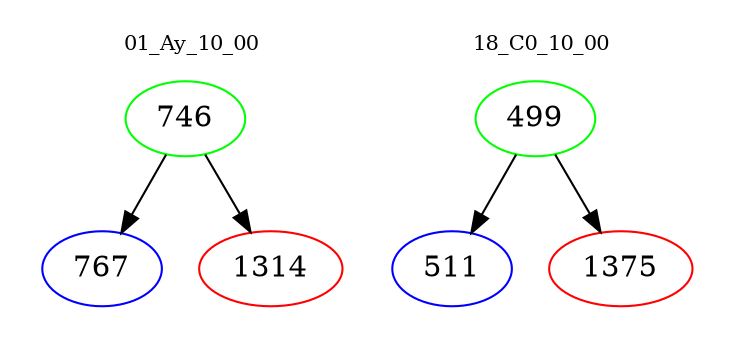 digraph{
subgraph cluster_0 {
color = white
label = "01_Ay_10_00";
fontsize=10;
T0_746 [label="746", color="green"]
T0_746 -> T0_767 [color="black"]
T0_767 [label="767", color="blue"]
T0_746 -> T0_1314 [color="black"]
T0_1314 [label="1314", color="red"]
}
subgraph cluster_1 {
color = white
label = "18_C0_10_00";
fontsize=10;
T1_499 [label="499", color="green"]
T1_499 -> T1_511 [color="black"]
T1_511 [label="511", color="blue"]
T1_499 -> T1_1375 [color="black"]
T1_1375 [label="1375", color="red"]
}
}
